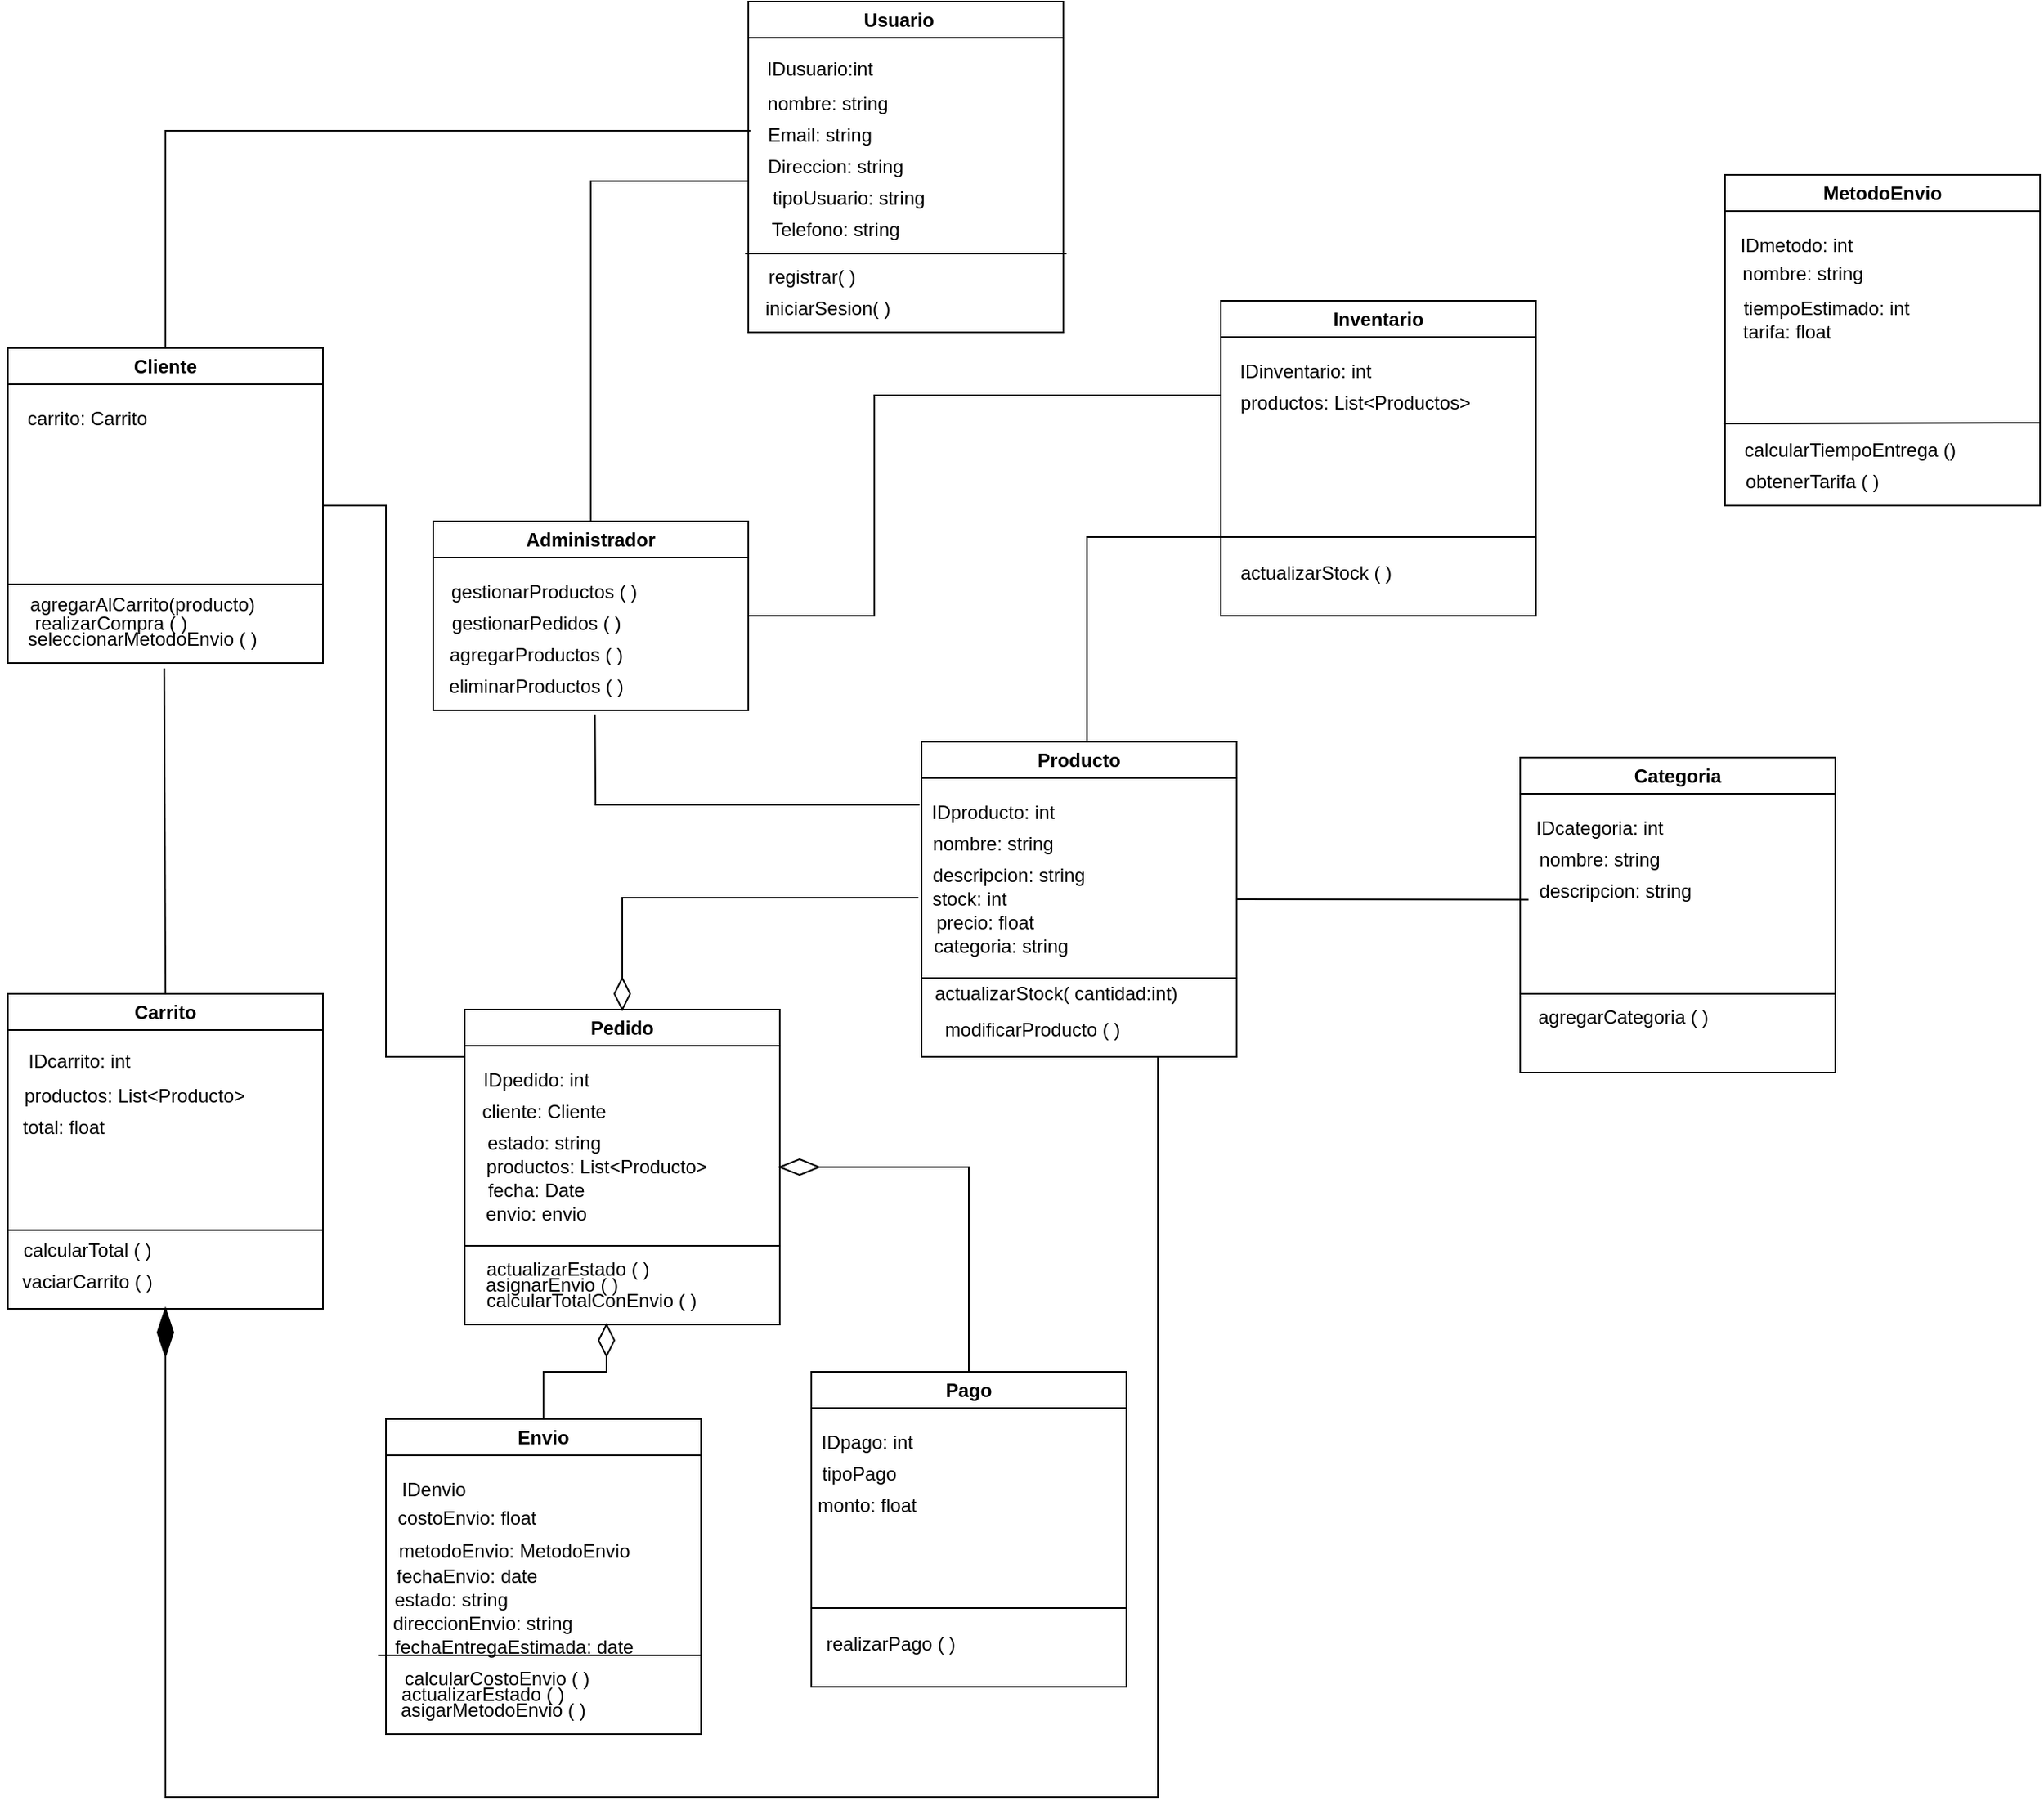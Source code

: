 <mxfile version="26.0.16">
  <diagram id="C5RBs43oDa-KdzZeNtuy" name="Page-1">
    <mxGraphModel grid="1" page="1" gridSize="10" guides="1" tooltips="1" connect="1" arrows="1" fold="1" pageScale="1" pageWidth="827" pageHeight="1169" math="0" shadow="0">
      <root>
        <mxCell id="WIyWlLk6GJQsqaUBKTNV-0" />
        <mxCell id="WIyWlLk6GJQsqaUBKTNV-1" parent="WIyWlLk6GJQsqaUBKTNV-0" />
        <mxCell id="Bxi2z0UVAOfpJxCtaYzi-1" value="Usuario&lt;span style=&quot;white-space: pre;&quot;&gt;&#x9;&lt;/span&gt;" style="swimlane;whiteSpace=wrap;html=1;" vertex="1" parent="WIyWlLk6GJQsqaUBKTNV-1">
          <mxGeometry x="500" y="30" width="200" height="210" as="geometry">
            <mxRectangle x="10" y="120" width="90" height="30" as="alternateBounds" />
          </mxGeometry>
        </mxCell>
        <mxCell id="Bxi2z0UVAOfpJxCtaYzi-3" value="IDusuario:int" style="text;html=1;align=center;verticalAlign=middle;resizable=0;points=[];autosize=1;strokeColor=none;fillColor=none;" vertex="1" parent="Bxi2z0UVAOfpJxCtaYzi-1">
          <mxGeometry y="28" width="90" height="30" as="geometry" />
        </mxCell>
        <mxCell id="Bxi2z0UVAOfpJxCtaYzi-4" value="nombre: string" style="text;html=1;align=center;verticalAlign=middle;resizable=0;points=[];autosize=1;strokeColor=none;fillColor=none;" vertex="1" parent="Bxi2z0UVAOfpJxCtaYzi-1">
          <mxGeometry y="50" width="100" height="30" as="geometry" />
        </mxCell>
        <mxCell id="Bxi2z0UVAOfpJxCtaYzi-5" value="Email: string" style="text;html=1;align=center;verticalAlign=middle;resizable=0;points=[];autosize=1;strokeColor=none;fillColor=none;" vertex="1" parent="Bxi2z0UVAOfpJxCtaYzi-1">
          <mxGeometry y="70" width="90" height="30" as="geometry" />
        </mxCell>
        <mxCell id="Bxi2z0UVAOfpJxCtaYzi-6" value="Direccion: string" style="text;html=1;align=center;verticalAlign=middle;resizable=0;points=[];autosize=1;strokeColor=none;fillColor=none;" vertex="1" parent="Bxi2z0UVAOfpJxCtaYzi-1">
          <mxGeometry y="90" width="110" height="30" as="geometry" />
        </mxCell>
        <mxCell id="Bxi2z0UVAOfpJxCtaYzi-8" value="&amp;nbsp; tipoUsuario: string" style="text;html=1;align=center;verticalAlign=middle;resizable=0;points=[];autosize=1;strokeColor=none;fillColor=none;" vertex="1" parent="Bxi2z0UVAOfpJxCtaYzi-1">
          <mxGeometry x="-5" y="110" width="130" height="30" as="geometry" />
        </mxCell>
        <mxCell id="Bxi2z0UVAOfpJxCtaYzi-7" value="Telefono: string" style="text;html=1;align=center;verticalAlign=middle;resizable=0;points=[];autosize=1;strokeColor=none;fillColor=none;" vertex="1" parent="Bxi2z0UVAOfpJxCtaYzi-1">
          <mxGeometry y="130" width="110" height="30" as="geometry" />
        </mxCell>
        <mxCell id="Bxi2z0UVAOfpJxCtaYzi-9" value="" style="endArrow=none;html=1;rounded=0;" edge="1" parent="Bxi2z0UVAOfpJxCtaYzi-1">
          <mxGeometry width="50" height="50" relative="1" as="geometry">
            <mxPoint x="-2" y="160" as="sourcePoint" />
            <mxPoint x="202" y="160" as="targetPoint" />
          </mxGeometry>
        </mxCell>
        <mxCell id="Bxi2z0UVAOfpJxCtaYzi-10" value="registrar( )" style="text;html=1;align=center;verticalAlign=middle;resizable=0;points=[];autosize=1;strokeColor=none;fillColor=none;" vertex="1" parent="Bxi2z0UVAOfpJxCtaYzi-1">
          <mxGeometry y="160" width="80" height="30" as="geometry" />
        </mxCell>
        <mxCell id="Bxi2z0UVAOfpJxCtaYzi-11" value="iniciarSesion( )" style="text;html=1;align=center;verticalAlign=middle;resizable=0;points=[];autosize=1;strokeColor=none;fillColor=none;" vertex="1" parent="Bxi2z0UVAOfpJxCtaYzi-1">
          <mxGeometry x="-5" y="180" width="110" height="30" as="geometry" />
        </mxCell>
        <mxCell id="Bxi2z0UVAOfpJxCtaYzi-12" value="Cliente" style="swimlane;whiteSpace=wrap;html=1;" vertex="1" parent="WIyWlLk6GJQsqaUBKTNV-1">
          <mxGeometry x="30" y="250" width="200" height="200" as="geometry">
            <mxRectangle x="30" y="350" width="80" height="30" as="alternateBounds" />
          </mxGeometry>
        </mxCell>
        <mxCell id="Bxi2z0UVAOfpJxCtaYzi-16" value="agregarAlCarrito(producto)" style="text;html=1;align=center;verticalAlign=middle;resizable=0;points=[];autosize=1;strokeColor=none;fillColor=none;" vertex="1" parent="Bxi2z0UVAOfpJxCtaYzi-12">
          <mxGeometry y="148" width="170" height="30" as="geometry" />
        </mxCell>
        <mxCell id="Bxi2z0UVAOfpJxCtaYzi-17" value="&amp;nbsp; &amp;nbsp;realizarCompra ( )" style="text;html=1;align=center;verticalAlign=middle;resizable=0;points=[];autosize=1;strokeColor=none;fillColor=none;" vertex="1" parent="Bxi2z0UVAOfpJxCtaYzi-12">
          <mxGeometry x="-5" y="160" width="130" height="30" as="geometry" />
        </mxCell>
        <mxCell id="Bxi2z0UVAOfpJxCtaYzi-13" value="carrito: Carrito" style="text;html=1;align=center;verticalAlign=middle;resizable=0;points=[];autosize=1;strokeColor=none;fillColor=none;" vertex="1" parent="Bxi2z0UVAOfpJxCtaYzi-12">
          <mxGeometry y="30" width="100" height="30" as="geometry" />
        </mxCell>
        <mxCell id="OsZ3Sn92fD882Q3oHOml-25" value="seleccionarMetodoEnvio ( )" style="text;html=1;align=center;verticalAlign=middle;resizable=0;points=[];autosize=1;strokeColor=none;fillColor=none;" vertex="1" parent="Bxi2z0UVAOfpJxCtaYzi-12">
          <mxGeometry y="170" width="170" height="30" as="geometry" />
        </mxCell>
        <mxCell id="Bxi2z0UVAOfpJxCtaYzi-15" value="" style="endArrow=none;html=1;rounded=0;entryX=1;entryY=0.75;entryDx=0;entryDy=0;exitX=0;exitY=0.75;exitDx=0;exitDy=0;" edge="1" parent="WIyWlLk6GJQsqaUBKTNV-1" source="Bxi2z0UVAOfpJxCtaYzi-12" target="Bxi2z0UVAOfpJxCtaYzi-12">
          <mxGeometry width="50" height="50" relative="1" as="geometry">
            <mxPoint x="390" y="430" as="sourcePoint" />
            <mxPoint x="440" y="380" as="targetPoint" />
          </mxGeometry>
        </mxCell>
        <mxCell id="Bxi2z0UVAOfpJxCtaYzi-18" value="Administrador" style="swimlane;whiteSpace=wrap;html=1;" vertex="1" parent="WIyWlLk6GJQsqaUBKTNV-1">
          <mxGeometry x="300" y="360" width="200" height="120" as="geometry">
            <mxRectangle x="900" y="465" width="120" height="30" as="alternateBounds" />
          </mxGeometry>
        </mxCell>
        <mxCell id="Bxi2z0UVAOfpJxCtaYzi-19" value="gestionarProductos ( )" style="text;html=1;align=center;verticalAlign=middle;resizable=0;points=[];autosize=1;strokeColor=none;fillColor=none;" vertex="1" parent="Bxi2z0UVAOfpJxCtaYzi-18">
          <mxGeometry x="-5" y="30" width="150" height="30" as="geometry" />
        </mxCell>
        <mxCell id="Bxi2z0UVAOfpJxCtaYzi-20" value="gestionarPedidos ( )" style="text;html=1;align=center;verticalAlign=middle;resizable=0;points=[];autosize=1;strokeColor=none;fillColor=none;" vertex="1" parent="Bxi2z0UVAOfpJxCtaYzi-18">
          <mxGeometry x="-5" y="50" width="140" height="30" as="geometry" />
        </mxCell>
        <mxCell id="Bxi2z0UVAOfpJxCtaYzi-71" value="agregarProductos ( )" style="text;html=1;align=center;verticalAlign=middle;resizable=0;points=[];autosize=1;strokeColor=none;fillColor=none;" vertex="1" parent="Bxi2z0UVAOfpJxCtaYzi-18">
          <mxGeometry x="-5" y="70" width="140" height="30" as="geometry" />
        </mxCell>
        <mxCell id="Bxi2z0UVAOfpJxCtaYzi-72" value="eliminarProductos ( )" style="text;html=1;align=center;verticalAlign=middle;resizable=0;points=[];autosize=1;strokeColor=none;fillColor=none;" vertex="1" parent="Bxi2z0UVAOfpJxCtaYzi-18">
          <mxGeometry x="-5" y="90" width="140" height="30" as="geometry" />
        </mxCell>
        <mxCell id="Bxi2z0UVAOfpJxCtaYzi-22" value="Producto" style="swimlane;whiteSpace=wrap;html=1;" vertex="1" parent="WIyWlLk6GJQsqaUBKTNV-1">
          <mxGeometry x="610" y="500" width="200" height="200" as="geometry">
            <mxRectangle x="270" y="350" width="90" height="30" as="alternateBounds" />
          </mxGeometry>
        </mxCell>
        <mxCell id="Bxi2z0UVAOfpJxCtaYzi-24" value="IDproducto: int" style="text;html=1;align=center;verticalAlign=middle;resizable=0;points=[];autosize=1;strokeColor=none;fillColor=none;" vertex="1" parent="Bxi2z0UVAOfpJxCtaYzi-22">
          <mxGeometry x="-5" y="30" width="100" height="30" as="geometry" />
        </mxCell>
        <mxCell id="Bxi2z0UVAOfpJxCtaYzi-25" value="nombre: string" style="text;html=1;align=center;verticalAlign=middle;resizable=0;points=[];autosize=1;strokeColor=none;fillColor=none;" vertex="1" parent="Bxi2z0UVAOfpJxCtaYzi-22">
          <mxGeometry x="-5" y="50" width="100" height="30" as="geometry" />
        </mxCell>
        <mxCell id="Bxi2z0UVAOfpJxCtaYzi-26" value="descripcion: string" style="text;html=1;align=center;verticalAlign=middle;resizable=0;points=[];autosize=1;strokeColor=none;fillColor=none;" vertex="1" parent="Bxi2z0UVAOfpJxCtaYzi-22">
          <mxGeometry x="-5" y="70" width="120" height="30" as="geometry" />
        </mxCell>
        <mxCell id="Bxi2z0UVAOfpJxCtaYzi-28" value="stock: int" style="text;html=1;align=center;verticalAlign=middle;resizable=0;points=[];autosize=1;strokeColor=none;fillColor=none;" vertex="1" parent="Bxi2z0UVAOfpJxCtaYzi-22">
          <mxGeometry x="-5" y="85" width="70" height="30" as="geometry" />
        </mxCell>
        <mxCell id="Bxi2z0UVAOfpJxCtaYzi-27" value="precio: float" style="text;html=1;align=center;verticalAlign=middle;resizable=0;points=[];autosize=1;strokeColor=none;fillColor=none;" vertex="1" parent="Bxi2z0UVAOfpJxCtaYzi-22">
          <mxGeometry x="-5" y="100" width="90" height="30" as="geometry" />
        </mxCell>
        <mxCell id="Bxi2z0UVAOfpJxCtaYzi-29" value="categoria: string" style="text;html=1;align=center;verticalAlign=middle;resizable=0;points=[];autosize=1;strokeColor=none;fillColor=none;" vertex="1" parent="Bxi2z0UVAOfpJxCtaYzi-22">
          <mxGeometry x="-5" y="115" width="110" height="30" as="geometry" />
        </mxCell>
        <mxCell id="Bxi2z0UVAOfpJxCtaYzi-32" value="actualizarStock( cantidad:int)" style="text;html=1;align=center;verticalAlign=middle;resizable=0;points=[];autosize=1;strokeColor=none;fillColor=none;" vertex="1" parent="Bxi2z0UVAOfpJxCtaYzi-22">
          <mxGeometry x="-5" y="145" width="180" height="30" as="geometry" />
        </mxCell>
        <mxCell id="Bxi2z0UVAOfpJxCtaYzi-33" value="modificarProducto ( )" style="text;html=1;align=center;verticalAlign=middle;resizable=0;points=[];autosize=1;strokeColor=none;fillColor=none;" vertex="1" parent="Bxi2z0UVAOfpJxCtaYzi-22">
          <mxGeometry y="168" width="140" height="30" as="geometry" />
        </mxCell>
        <mxCell id="Bxi2z0UVAOfpJxCtaYzi-31" value="" style="endArrow=none;html=1;rounded=0;entryX=1;entryY=0.75;entryDx=0;entryDy=0;exitX=0;exitY=0.75;exitDx=0;exitDy=0;" edge="1" parent="WIyWlLk6GJQsqaUBKTNV-1" source="Bxi2z0UVAOfpJxCtaYzi-22" target="Bxi2z0UVAOfpJxCtaYzi-22">
          <mxGeometry width="50" height="50" relative="1" as="geometry">
            <mxPoint x="390" y="430" as="sourcePoint" />
            <mxPoint x="440" y="380" as="targetPoint" />
          </mxGeometry>
        </mxCell>
        <mxCell id="Bxi2z0UVAOfpJxCtaYzi-34" value="Carrito" style="swimlane;whiteSpace=wrap;html=1;" vertex="1" parent="WIyWlLk6GJQsqaUBKTNV-1">
          <mxGeometry x="30" y="660" width="200" height="200" as="geometry">
            <mxRectangle x="627" y="410" width="80" height="30" as="alternateBounds" />
          </mxGeometry>
        </mxCell>
        <mxCell id="Bxi2z0UVAOfpJxCtaYzi-36" value="productos: List&amp;lt;Producto&amp;gt;" style="text;html=1;align=center;verticalAlign=middle;resizable=0;points=[];autosize=1;strokeColor=none;fillColor=none;" vertex="1" parent="Bxi2z0UVAOfpJxCtaYzi-34">
          <mxGeometry x="-5" y="50" width="170" height="30" as="geometry" />
        </mxCell>
        <mxCell id="Bxi2z0UVAOfpJxCtaYzi-37" value="total: float" style="text;html=1;align=center;verticalAlign=middle;resizable=0;points=[];autosize=1;strokeColor=none;fillColor=none;" vertex="1" parent="Bxi2z0UVAOfpJxCtaYzi-34">
          <mxGeometry x="-5" y="70" width="80" height="30" as="geometry" />
        </mxCell>
        <mxCell id="Bxi2z0UVAOfpJxCtaYzi-39" value="calcularTotal ( )" style="text;html=1;align=center;verticalAlign=middle;resizable=0;points=[];autosize=1;strokeColor=none;fillColor=none;" vertex="1" parent="Bxi2z0UVAOfpJxCtaYzi-34">
          <mxGeometry x="-5" y="148" width="110" height="30" as="geometry" />
        </mxCell>
        <mxCell id="Bxi2z0UVAOfpJxCtaYzi-40" value="vaciarCarrito ( )" style="text;html=1;align=center;verticalAlign=middle;resizable=0;points=[];autosize=1;strokeColor=none;fillColor=none;" vertex="1" parent="Bxi2z0UVAOfpJxCtaYzi-34">
          <mxGeometry x="-5" y="168" width="110" height="30" as="geometry" />
        </mxCell>
        <mxCell id="Bxi2z0UVAOfpJxCtaYzi-35" value="IDcarrito: int" style="text;html=1;align=center;verticalAlign=middle;resizable=0;points=[];autosize=1;strokeColor=none;fillColor=none;" vertex="1" parent="Bxi2z0UVAOfpJxCtaYzi-34">
          <mxGeometry y="28" width="90" height="30" as="geometry" />
        </mxCell>
        <mxCell id="Bxi2z0UVAOfpJxCtaYzi-38" value="" style="endArrow=none;html=1;rounded=0;entryX=1;entryY=0.75;entryDx=0;entryDy=0;exitX=0;exitY=0.75;exitDx=0;exitDy=0;" edge="1" parent="WIyWlLk6GJQsqaUBKTNV-1" source="Bxi2z0UVAOfpJxCtaYzi-34" target="Bxi2z0UVAOfpJxCtaYzi-34">
          <mxGeometry width="50" height="50" relative="1" as="geometry">
            <mxPoint x="540" y="490" as="sourcePoint" />
            <mxPoint x="590" y="440" as="targetPoint" />
          </mxGeometry>
        </mxCell>
        <mxCell id="Bxi2z0UVAOfpJxCtaYzi-41" value="Pedido" style="swimlane;whiteSpace=wrap;html=1;" vertex="1" parent="WIyWlLk6GJQsqaUBKTNV-1">
          <mxGeometry x="320" y="670" width="200" height="200" as="geometry">
            <mxRectangle x="520" y="130" width="80" height="30" as="alternateBounds" />
          </mxGeometry>
        </mxCell>
        <mxCell id="Bxi2z0UVAOfpJxCtaYzi-42" value="IDpedido: int" style="text;html=1;align=center;verticalAlign=middle;resizable=0;points=[];autosize=1;strokeColor=none;fillColor=none;" vertex="1" parent="Bxi2z0UVAOfpJxCtaYzi-41">
          <mxGeometry y="30" width="90" height="30" as="geometry" />
        </mxCell>
        <mxCell id="Bxi2z0UVAOfpJxCtaYzi-43" value="cliente: Cliente" style="text;html=1;align=center;verticalAlign=middle;resizable=0;points=[];autosize=1;strokeColor=none;fillColor=none;" vertex="1" parent="Bxi2z0UVAOfpJxCtaYzi-41">
          <mxGeometry y="50" width="100" height="30" as="geometry" />
        </mxCell>
        <mxCell id="Bxi2z0UVAOfpJxCtaYzi-48" value="&amp;nbsp; &amp;nbsp;estado: string" style="text;html=1;align=center;verticalAlign=middle;resizable=0;points=[];autosize=1;strokeColor=none;fillColor=none;" vertex="1" parent="Bxi2z0UVAOfpJxCtaYzi-41">
          <mxGeometry x="-10" y="70" width="110" height="30" as="geometry" />
        </mxCell>
        <mxCell id="Bxi2z0UVAOfpJxCtaYzi-44" value="&amp;nbsp; &amp;nbsp; &amp;nbsp;productos: List&amp;lt;Producto&amp;gt;" style="text;html=1;align=center;verticalAlign=middle;resizable=0;points=[];autosize=1;strokeColor=none;fillColor=none;" vertex="1" parent="Bxi2z0UVAOfpJxCtaYzi-41">
          <mxGeometry x="-15" y="85" width="180" height="30" as="geometry" />
        </mxCell>
        <mxCell id="Bxi2z0UVAOfpJxCtaYzi-47" value="&amp;nbsp; &amp;nbsp; &amp;nbsp; fecha: Date" style="text;html=1;align=center;verticalAlign=middle;resizable=0;points=[];autosize=1;strokeColor=none;fillColor=none;" vertex="1" parent="Bxi2z0UVAOfpJxCtaYzi-41">
          <mxGeometry x="-15" y="100" width="100" height="30" as="geometry" />
        </mxCell>
        <mxCell id="Bxi2z0UVAOfpJxCtaYzi-53" value="actualizarEstado ( )" style="text;html=1;align=center;verticalAlign=middle;resizable=0;points=[];autosize=1;strokeColor=none;fillColor=none;" vertex="1" parent="Bxi2z0UVAOfpJxCtaYzi-41">
          <mxGeometry y="150" width="130" height="30" as="geometry" />
        </mxCell>
        <mxCell id="OsZ3Sn92fD882Q3oHOml-23" value="asignarEnvio ( )" style="text;html=1;align=center;verticalAlign=middle;resizable=0;points=[];autosize=1;strokeColor=none;fillColor=none;" vertex="1" parent="Bxi2z0UVAOfpJxCtaYzi-41">
          <mxGeometry y="160" width="110" height="30" as="geometry" />
        </mxCell>
        <mxCell id="OsZ3Sn92fD882Q3oHOml-24" value="calcularTotalConEnvio ( )" style="text;html=1;align=center;verticalAlign=middle;resizable=0;points=[];autosize=1;strokeColor=none;fillColor=none;" vertex="1" parent="Bxi2z0UVAOfpJxCtaYzi-41">
          <mxGeometry y="170" width="160" height="30" as="geometry" />
        </mxCell>
        <mxCell id="OsZ3Sn92fD882Q3oHOml-22" value="envio: envio" style="text;html=1;align=center;verticalAlign=middle;resizable=0;points=[];autosize=1;strokeColor=none;fillColor=none;" vertex="1" parent="Bxi2z0UVAOfpJxCtaYzi-41">
          <mxGeometry y="115" width="90" height="30" as="geometry" />
        </mxCell>
        <mxCell id="Bxi2z0UVAOfpJxCtaYzi-52" value="" style="endArrow=none;html=1;rounded=0;entryX=1;entryY=0.75;entryDx=0;entryDy=0;exitX=0;exitY=0.75;exitDx=0;exitDy=0;" edge="1" parent="WIyWlLk6GJQsqaUBKTNV-1" source="Bxi2z0UVAOfpJxCtaYzi-41" target="Bxi2z0UVAOfpJxCtaYzi-41">
          <mxGeometry width="50" height="50" relative="1" as="geometry">
            <mxPoint x="545" y="310" as="sourcePoint" />
            <mxPoint x="595" y="260" as="targetPoint" />
          </mxGeometry>
        </mxCell>
        <mxCell id="Bxi2z0UVAOfpJxCtaYzi-54" value="Pago" style="swimlane;whiteSpace=wrap;html=1;" vertex="1" parent="WIyWlLk6GJQsqaUBKTNV-1">
          <mxGeometry x="540" y="900" width="200" height="200" as="geometry">
            <mxRectangle x="170" y="620" width="70" height="30" as="alternateBounds" />
          </mxGeometry>
        </mxCell>
        <mxCell id="Bxi2z0UVAOfpJxCtaYzi-55" value="IDpago: int" style="text;html=1;align=center;verticalAlign=middle;resizable=0;points=[];autosize=1;strokeColor=none;fillColor=none;" vertex="1" parent="Bxi2z0UVAOfpJxCtaYzi-54">
          <mxGeometry x="-5" y="30" width="80" height="30" as="geometry" />
        </mxCell>
        <mxCell id="Bxi2z0UVAOfpJxCtaYzi-56" value="tipoPago" style="text;html=1;align=center;verticalAlign=middle;resizable=0;points=[];autosize=1;strokeColor=none;fillColor=none;" vertex="1" parent="Bxi2z0UVAOfpJxCtaYzi-54">
          <mxGeometry x="-5" y="50" width="70" height="30" as="geometry" />
        </mxCell>
        <mxCell id="Bxi2z0UVAOfpJxCtaYzi-57" value="monto: float" style="text;html=1;align=center;verticalAlign=middle;resizable=0;points=[];autosize=1;strokeColor=none;fillColor=none;" vertex="1" parent="Bxi2z0UVAOfpJxCtaYzi-54">
          <mxGeometry x="-10" y="70" width="90" height="30" as="geometry" />
        </mxCell>
        <mxCell id="Bxi2z0UVAOfpJxCtaYzi-58" value="realizarPago ( )" style="text;html=1;align=center;verticalAlign=middle;resizable=0;points=[];autosize=1;strokeColor=none;fillColor=none;" vertex="1" parent="Bxi2z0UVAOfpJxCtaYzi-54">
          <mxGeometry x="-5" y="158" width="110" height="30" as="geometry" />
        </mxCell>
        <mxCell id="Bxi2z0UVAOfpJxCtaYzi-59" value="" style="endArrow=none;html=1;rounded=0;entryX=1;entryY=0.75;entryDx=0;entryDy=0;exitX=0;exitY=0.75;exitDx=0;exitDy=0;" edge="1" parent="WIyWlLk6GJQsqaUBKTNV-1" source="Bxi2z0UVAOfpJxCtaYzi-54" target="Bxi2z0UVAOfpJxCtaYzi-54">
          <mxGeometry width="50" height="50" relative="1" as="geometry">
            <mxPoint x="195" y="770" as="sourcePoint" />
            <mxPoint x="245" y="720" as="targetPoint" />
          </mxGeometry>
        </mxCell>
        <mxCell id="Bxi2z0UVAOfpJxCtaYzi-60" value="Categoria" style="swimlane;whiteSpace=wrap;html=1;" vertex="1" parent="WIyWlLk6GJQsqaUBKTNV-1">
          <mxGeometry x="990" y="510" width="200" height="200" as="geometry">
            <mxRectangle x="430" y="640" width="90" height="30" as="alternateBounds" />
          </mxGeometry>
        </mxCell>
        <mxCell id="Bxi2z0UVAOfpJxCtaYzi-64" value="agregarCategoria ( )" style="text;html=1;align=center;verticalAlign=middle;resizable=0;points=[];autosize=1;strokeColor=none;fillColor=none;" vertex="1" parent="Bxi2z0UVAOfpJxCtaYzi-60">
          <mxGeometry y="150" width="130" height="30" as="geometry" />
        </mxCell>
        <mxCell id="Bxi2z0UVAOfpJxCtaYzi-61" value="IDcategoria: int" style="text;html=1;align=center;verticalAlign=middle;resizable=0;points=[];autosize=1;strokeColor=none;fillColor=none;" vertex="1" parent="Bxi2z0UVAOfpJxCtaYzi-60">
          <mxGeometry x="-5" y="30" width="110" height="30" as="geometry" />
        </mxCell>
        <mxCell id="Bxi2z0UVAOfpJxCtaYzi-62" value="nombre: string" style="text;html=1;align=center;verticalAlign=middle;resizable=0;points=[];autosize=1;strokeColor=none;fillColor=none;" vertex="1" parent="Bxi2z0UVAOfpJxCtaYzi-60">
          <mxGeometry y="50" width="100" height="30" as="geometry" />
        </mxCell>
        <mxCell id="Bxi2z0UVAOfpJxCtaYzi-63" value="descripcion: string" style="text;html=1;align=center;verticalAlign=middle;resizable=0;points=[];autosize=1;strokeColor=none;fillColor=none;" vertex="1" parent="Bxi2z0UVAOfpJxCtaYzi-60">
          <mxGeometry y="70" width="120" height="30" as="geometry" />
        </mxCell>
        <mxCell id="Bxi2z0UVAOfpJxCtaYzi-65" value="" style="endArrow=none;html=1;rounded=0;entryX=1;entryY=0.75;entryDx=0;entryDy=0;exitX=0;exitY=0.75;exitDx=0;exitDy=0;" edge="1" parent="WIyWlLk6GJQsqaUBKTNV-1" source="Bxi2z0UVAOfpJxCtaYzi-60" target="Bxi2z0UVAOfpJxCtaYzi-60">
          <mxGeometry width="50" height="50" relative="1" as="geometry">
            <mxPoint x="450" y="820" as="sourcePoint" />
            <mxPoint x="535" y="780" as="targetPoint" />
          </mxGeometry>
        </mxCell>
        <mxCell id="Bxi2z0UVAOfpJxCtaYzi-66" value="Inventario" style="swimlane;whiteSpace=wrap;html=1;" vertex="1" parent="WIyWlLk6GJQsqaUBKTNV-1">
          <mxGeometry x="800" y="220" width="200" height="200" as="geometry">
            <mxRectangle x="80" y="890" width="90" height="30" as="alternateBounds" />
          </mxGeometry>
        </mxCell>
        <mxCell id="Bxi2z0UVAOfpJxCtaYzi-67" value="&amp;nbsp; &amp;nbsp; &amp;nbsp;IDinventario: int" style="text;html=1;align=center;verticalAlign=middle;resizable=0;points=[];autosize=1;strokeColor=none;fillColor=none;" vertex="1" parent="Bxi2z0UVAOfpJxCtaYzi-66">
          <mxGeometry x="-15" y="30" width="120" height="30" as="geometry" />
        </mxCell>
        <mxCell id="Bxi2z0UVAOfpJxCtaYzi-68" value="productos: List&amp;lt;Productos&amp;gt;" style="text;html=1;align=center;verticalAlign=middle;resizable=0;points=[];autosize=1;strokeColor=none;fillColor=none;" vertex="1" parent="Bxi2z0UVAOfpJxCtaYzi-66">
          <mxGeometry y="50" width="170" height="30" as="geometry" />
        </mxCell>
        <mxCell id="Bxi2z0UVAOfpJxCtaYzi-69" value="actualizarStock ( )" style="text;html=1;align=center;verticalAlign=middle;resizable=0;points=[];autosize=1;strokeColor=none;fillColor=none;" vertex="1" parent="Bxi2z0UVAOfpJxCtaYzi-66">
          <mxGeometry y="158" width="120" height="30" as="geometry" />
        </mxCell>
        <mxCell id="Bxi2z0UVAOfpJxCtaYzi-70" value="" style="endArrow=none;html=1;rounded=0;entryX=1;entryY=0.75;entryDx=0;entryDy=0;exitX=0;exitY=0.75;exitDx=0;exitDy=0;" edge="1" parent="WIyWlLk6GJQsqaUBKTNV-1" source="Bxi2z0UVAOfpJxCtaYzi-66" target="Bxi2z0UVAOfpJxCtaYzi-66">
          <mxGeometry width="50" height="50" relative="1" as="geometry">
            <mxPoint x="120" y="1040" as="sourcePoint" />
            <mxPoint x="170" y="990" as="targetPoint" />
          </mxGeometry>
        </mxCell>
        <mxCell id="Bxi2z0UVAOfpJxCtaYzi-77" value="" style="endArrow=none;html=1;rounded=0;exitX=0.5;exitY=0;exitDx=0;exitDy=0;entryX=0.584;entryY=1.111;entryDx=0;entryDy=0;entryPerimeter=0;" edge="1" parent="WIyWlLk6GJQsqaUBKTNV-1" source="Bxi2z0UVAOfpJxCtaYzi-34" target="OsZ3Sn92fD882Q3oHOml-25">
          <mxGeometry width="50" height="50" relative="1" as="geometry">
            <mxPoint x="130" y="650" as="sourcePoint" />
            <mxPoint x="130" y="550" as="targetPoint" />
          </mxGeometry>
        </mxCell>
        <mxCell id="Bxi2z0UVAOfpJxCtaYzi-79" value="" style="endArrow=none;html=1;rounded=0;exitX=0.5;exitY=0;exitDx=0;exitDy=0;entryX=0.043;entryY=0.467;entryDx=0;entryDy=0;entryPerimeter=0;" edge="1" parent="WIyWlLk6GJQsqaUBKTNV-1" source="MKCwjlpxpD_yBNqsu12c-14" target="Bxi2z0UVAOfpJxCtaYzi-28">
          <mxGeometry width="50" height="50" relative="1" as="geometry">
            <mxPoint x="420" y="640" as="sourcePoint" />
            <mxPoint x="440" y="540" as="targetPoint" />
            <Array as="points">
              <mxPoint x="420" y="599" />
            </Array>
          </mxGeometry>
        </mxCell>
        <mxCell id="Bxi2z0UVAOfpJxCtaYzi-80" value="" style="endArrow=none;html=1;rounded=0;exitX=1;exitY=0.5;exitDx=0;exitDy=0;entryX=0.125;entryY=1;entryDx=0;entryDy=0;entryPerimeter=0;" edge="1" parent="WIyWlLk6GJQsqaUBKTNV-1" source="Bxi2z0UVAOfpJxCtaYzi-18" target="Bxi2z0UVAOfpJxCtaYzi-67">
          <mxGeometry width="50" height="50" relative="1" as="geometry">
            <mxPoint x="390" y="490" as="sourcePoint" />
            <mxPoint x="740" y="283" as="targetPoint" />
            <Array as="points">
              <mxPoint x="580" y="420" />
              <mxPoint x="580" y="280" />
            </Array>
          </mxGeometry>
        </mxCell>
        <mxCell id="Bxi2z0UVAOfpJxCtaYzi-81" value="" style="endArrow=none;html=1;rounded=0;exitX=0.037;exitY=0.333;exitDx=0;exitDy=0;exitPerimeter=0;entryX=0.769;entryY=1.089;entryDx=0;entryDy=0;entryPerimeter=0;" edge="1" parent="WIyWlLk6GJQsqaUBKTNV-1" source="Bxi2z0UVAOfpJxCtaYzi-24" target="Bxi2z0UVAOfpJxCtaYzi-72">
          <mxGeometry width="50" height="50" relative="1" as="geometry">
            <mxPoint x="390" y="490" as="sourcePoint" />
            <mxPoint x="410" y="540" as="targetPoint" />
            <Array as="points">
              <mxPoint x="403" y="540" />
            </Array>
          </mxGeometry>
        </mxCell>
        <mxCell id="Bxi2z0UVAOfpJxCtaYzi-83" value="" style="endArrow=none;html=1;rounded=0;entryX=0.044;entryY=0.676;entryDx=0;entryDy=0;exitX=1;exitY=0.5;exitDx=0;exitDy=0;entryPerimeter=0;" edge="1" parent="WIyWlLk6GJQsqaUBKTNV-1" source="Bxi2z0UVAOfpJxCtaYzi-22" target="Bxi2z0UVAOfpJxCtaYzi-63">
          <mxGeometry width="50" height="50" relative="1" as="geometry">
            <mxPoint x="390" y="590" as="sourcePoint" />
            <mxPoint x="440" y="540" as="targetPoint" />
          </mxGeometry>
        </mxCell>
        <mxCell id="Bxi2z0UVAOfpJxCtaYzi-84" value="" style="endArrow=none;html=1;rounded=0;entryX=0;entryY=0.75;entryDx=0;entryDy=0;" edge="1" parent="WIyWlLk6GJQsqaUBKTNV-1" target="Bxi2z0UVAOfpJxCtaYzi-66">
          <mxGeometry width="50" height="50" relative="1" as="geometry">
            <mxPoint x="715" y="500" as="sourcePoint" />
            <mxPoint x="765" y="450" as="targetPoint" />
            <Array as="points">
              <mxPoint x="715" y="370" />
            </Array>
          </mxGeometry>
        </mxCell>
        <mxCell id="Bxi2z0UVAOfpJxCtaYzi-85" value="" style="endArrow=none;html=1;rounded=0;exitX=0.5;exitY=1;exitDx=0;exitDy=0;" edge="1" parent="WIyWlLk6GJQsqaUBKTNV-1" source="MKCwjlpxpD_yBNqsu12c-12" target="Bxi2z0UVAOfpJxCtaYzi-54">
          <mxGeometry width="50" height="50" relative="1" as="geometry">
            <mxPoint x="390" y="890" as="sourcePoint" />
            <mxPoint x="440" y="840" as="targetPoint" />
            <Array as="points">
              <mxPoint x="640" y="770" />
            </Array>
          </mxGeometry>
        </mxCell>
        <mxCell id="OsZ3Sn92fD882Q3oHOml-0" value="Envio" style="swimlane;whiteSpace=wrap;html=1;" vertex="1" parent="WIyWlLk6GJQsqaUBKTNV-1">
          <mxGeometry x="270" y="930" width="200" height="200" as="geometry" />
        </mxCell>
        <mxCell id="OsZ3Sn92fD882Q3oHOml-7" value="estado: string" style="text;html=1;align=center;verticalAlign=middle;resizable=0;points=[];autosize=1;strokeColor=none;fillColor=none;" vertex="1" parent="OsZ3Sn92fD882Q3oHOml-0">
          <mxGeometry x="-9" y="100" width="100" height="30" as="geometry" />
        </mxCell>
        <mxCell id="OsZ3Sn92fD882Q3oHOml-5" value="fechaEnvio: date" style="text;html=1;align=center;verticalAlign=middle;resizable=0;points=[];autosize=1;strokeColor=none;fillColor=none;" vertex="1" parent="OsZ3Sn92fD882Q3oHOml-0">
          <mxGeometry x="-4" y="85" width="110" height="30" as="geometry" />
        </mxCell>
        <mxCell id="OsZ3Sn92fD882Q3oHOml-10" value="calcularCostoEnvio ( )" style="text;html=1;align=center;verticalAlign=middle;resizable=0;points=[];autosize=1;strokeColor=none;fillColor=none;" vertex="1" parent="OsZ3Sn92fD882Q3oHOml-0">
          <mxGeometry y="150" width="140" height="30" as="geometry" />
        </mxCell>
        <mxCell id="OsZ3Sn92fD882Q3oHOml-11" value="actualizarEstado ( )" style="text;html=1;align=center;verticalAlign=middle;resizable=0;points=[];autosize=1;strokeColor=none;fillColor=none;" vertex="1" parent="OsZ3Sn92fD882Q3oHOml-0">
          <mxGeometry x="-4" y="160" width="130" height="30" as="geometry" />
        </mxCell>
        <mxCell id="OsZ3Sn92fD882Q3oHOml-12" value="&amp;nbsp;asigarMetodoEnvio ( )" style="text;html=1;align=center;verticalAlign=middle;resizable=0;points=[];autosize=1;strokeColor=none;fillColor=none;" vertex="1" parent="OsZ3Sn92fD882Q3oHOml-0">
          <mxGeometry x="-4" y="170" width="140" height="30" as="geometry" />
        </mxCell>
        <mxCell id="OsZ3Sn92fD882Q3oHOml-2" value="direccionEnvio: string" style="text;html=1;align=center;verticalAlign=middle;resizable=0;points=[];autosize=1;strokeColor=none;fillColor=none;" vertex="1" parent="OsZ3Sn92fD882Q3oHOml-0">
          <mxGeometry x="-9" y="115" width="140" height="30" as="geometry" />
        </mxCell>
        <mxCell id="OsZ3Sn92fD882Q3oHOml-6" value="fechaEntregaEstimada: date" style="text;html=1;align=center;verticalAlign=middle;resizable=0;points=[];autosize=1;strokeColor=none;fillColor=none;" vertex="1" parent="OsZ3Sn92fD882Q3oHOml-0">
          <mxGeometry x="-4" y="130" width="170" height="30" as="geometry" />
        </mxCell>
        <mxCell id="OsZ3Sn92fD882Q3oHOml-9" value="" style="endArrow=none;html=1;rounded=0;exitX=-0.006;exitY=0.667;exitDx=0;exitDy=0;exitPerimeter=0;entryX=1;entryY=0.75;entryDx=0;entryDy=0;" edge="1" parent="OsZ3Sn92fD882Q3oHOml-0" source="OsZ3Sn92fD882Q3oHOml-6" target="OsZ3Sn92fD882Q3oHOml-0">
          <mxGeometry width="50" height="50" relative="1" as="geometry">
            <mxPoint x="116" y="80" as="sourcePoint" />
            <mxPoint x="166" y="30" as="targetPoint" />
          </mxGeometry>
        </mxCell>
        <mxCell id="OsZ3Sn92fD882Q3oHOml-1" value="IDenvio" style="text;html=1;align=center;verticalAlign=middle;resizable=0;points=[];autosize=1;strokeColor=none;fillColor=none;" vertex="1" parent="OsZ3Sn92fD882Q3oHOml-0">
          <mxGeometry y="30" width="60" height="30" as="geometry" />
        </mxCell>
        <mxCell id="OsZ3Sn92fD882Q3oHOml-3" value="costoEnvio: float" style="text;html=1;align=center;verticalAlign=middle;resizable=0;points=[];autosize=1;strokeColor=none;fillColor=none;" vertex="1" parent="OsZ3Sn92fD882Q3oHOml-0">
          <mxGeometry x="-4" y="48" width="110" height="30" as="geometry" />
        </mxCell>
        <mxCell id="OsZ3Sn92fD882Q3oHOml-4" value="metodoEnvio: MetodoEnvio" style="text;html=1;align=center;verticalAlign=middle;resizable=0;points=[];autosize=1;strokeColor=none;fillColor=none;" vertex="1" parent="OsZ3Sn92fD882Q3oHOml-0">
          <mxGeometry x="-4" y="69" width="170" height="30" as="geometry" />
        </mxCell>
        <mxCell id="OsZ3Sn92fD882Q3oHOml-14" value="MetodoEnvio" style="swimlane;whiteSpace=wrap;html=1;" vertex="1" parent="WIyWlLk6GJQsqaUBKTNV-1">
          <mxGeometry x="1120" y="140" width="200" height="210" as="geometry" />
        </mxCell>
        <mxCell id="OsZ3Sn92fD882Q3oHOml-15" value="IDmetodo: int" style="text;html=1;align=center;verticalAlign=middle;resizable=0;points=[];autosize=1;strokeColor=none;fillColor=none;" vertex="1" parent="OsZ3Sn92fD882Q3oHOml-14">
          <mxGeometry y="30" width="90" height="30" as="geometry" />
        </mxCell>
        <mxCell id="OsZ3Sn92fD882Q3oHOml-16" value="nombre: string" style="text;html=1;align=center;verticalAlign=middle;resizable=0;points=[];autosize=1;strokeColor=none;fillColor=none;" vertex="1" parent="OsZ3Sn92fD882Q3oHOml-14">
          <mxGeometry x="-1" y="48" width="100" height="30" as="geometry" />
        </mxCell>
        <mxCell id="OsZ3Sn92fD882Q3oHOml-17" value="tiempoEstimado: int" style="text;html=1;align=center;verticalAlign=middle;resizable=0;points=[];autosize=1;strokeColor=none;fillColor=none;" vertex="1" parent="OsZ3Sn92fD882Q3oHOml-14">
          <mxGeometry x="-1" y="70" width="130" height="30" as="geometry" />
        </mxCell>
        <mxCell id="OsZ3Sn92fD882Q3oHOml-18" value="tarifa: float" style="text;html=1;align=center;verticalAlign=middle;resizable=0;points=[];autosize=1;strokeColor=none;fillColor=none;" vertex="1" parent="OsZ3Sn92fD882Q3oHOml-14">
          <mxGeometry x="-1" y="85" width="80" height="30" as="geometry" />
        </mxCell>
        <mxCell id="OsZ3Sn92fD882Q3oHOml-19" value="calcularTiempoEntrega ()" style="text;html=1;align=center;verticalAlign=middle;resizable=0;points=[];autosize=1;strokeColor=none;fillColor=none;" vertex="1" parent="OsZ3Sn92fD882Q3oHOml-14">
          <mxGeometry x="-1" y="160" width="160" height="30" as="geometry" />
        </mxCell>
        <mxCell id="OsZ3Sn92fD882Q3oHOml-20" value="obtenerTarifa ( )" style="text;html=1;align=center;verticalAlign=middle;resizable=0;points=[];autosize=1;strokeColor=none;fillColor=none;" vertex="1" parent="OsZ3Sn92fD882Q3oHOml-14">
          <mxGeometry y="180" width="110" height="30" as="geometry" />
        </mxCell>
        <mxCell id="OsZ3Sn92fD882Q3oHOml-21" value="" style="endArrow=none;html=1;rounded=0;entryX=1;entryY=0.75;entryDx=0;entryDy=0;exitX=0;exitY=-0.067;exitDx=0;exitDy=0;exitPerimeter=0;" edge="1" parent="OsZ3Sn92fD882Q3oHOml-14" source="OsZ3Sn92fD882Q3oHOml-19" target="OsZ3Sn92fD882Q3oHOml-14">
          <mxGeometry width="50" height="50" relative="1" as="geometry">
            <mxPoint x="80" y="120" as="sourcePoint" />
            <mxPoint x="130" y="70" as="targetPoint" />
          </mxGeometry>
        </mxCell>
        <mxCell id="OsZ3Sn92fD882Q3oHOml-26" value="" style="endArrow=none;html=1;rounded=0;exitX=0.5;exitY=0;exitDx=0;exitDy=0;" edge="1" parent="WIyWlLk6GJQsqaUBKTNV-1" source="MKCwjlpxpD_yBNqsu12c-9">
          <mxGeometry width="50" height="50" relative="1" as="geometry">
            <mxPoint x="430" y="950" as="sourcePoint" />
            <mxPoint x="410" y="870" as="targetPoint" />
            <Array as="points" />
          </mxGeometry>
        </mxCell>
        <mxCell id="MKCwjlpxpD_yBNqsu12c-0" value="" style="endArrow=none;html=1;rounded=0;exitX=0.5;exitY=0;exitDx=0;exitDy=0;entryX=0.015;entryY=0.4;entryDx=0;entryDy=0;entryPerimeter=0;" edge="1" parent="WIyWlLk6GJQsqaUBKTNV-1" source="Bxi2z0UVAOfpJxCtaYzi-12" target="Bxi2z0UVAOfpJxCtaYzi-5">
          <mxGeometry width="50" height="50" relative="1" as="geometry">
            <mxPoint x="700" y="390" as="sourcePoint" />
            <mxPoint x="450" y="170" as="targetPoint" />
            <Array as="points">
              <mxPoint x="130" y="112" />
            </Array>
          </mxGeometry>
        </mxCell>
        <mxCell id="MKCwjlpxpD_yBNqsu12c-1" value="" style="endArrow=none;html=1;rounded=0;entryX=0.5;entryY=0;entryDx=0;entryDy=0;" edge="1" parent="WIyWlLk6GJQsqaUBKTNV-1" target="Bxi2z0UVAOfpJxCtaYzi-18">
          <mxGeometry width="50" height="50" relative="1" as="geometry">
            <mxPoint x="500" y="144" as="sourcePoint" />
            <mxPoint x="403" y="359" as="targetPoint" />
            <Array as="points">
              <mxPoint x="400" y="144" />
            </Array>
          </mxGeometry>
        </mxCell>
        <mxCell id="MKCwjlpxpD_yBNqsu12c-2" value="" style="endArrow=none;html=1;rounded=0;entryX=1;entryY=0.5;entryDx=0;entryDy=0;" edge="1" parent="WIyWlLk6GJQsqaUBKTNV-1" target="Bxi2z0UVAOfpJxCtaYzi-12">
          <mxGeometry width="50" height="50" relative="1" as="geometry">
            <mxPoint x="320" y="700" as="sourcePoint" />
            <mxPoint x="750" y="610" as="targetPoint" />
            <Array as="points">
              <mxPoint x="270" y="700" />
              <mxPoint x="270" y="350" />
            </Array>
          </mxGeometry>
        </mxCell>
        <mxCell id="MKCwjlpxpD_yBNqsu12c-3" value="" style="rhombus;whiteSpace=wrap;html=1;fillColor=#000000;strokeColor=#000000;" vertex="1" parent="WIyWlLk6GJQsqaUBKTNV-1">
          <mxGeometry x="125" y="860" width="10" height="30" as="geometry" />
        </mxCell>
        <mxCell id="MKCwjlpxpD_yBNqsu12c-6" value="" style="endArrow=none;html=1;rounded=0;exitX=0.75;exitY=1;exitDx=0;exitDy=0;entryX=0.5;entryY=0.733;entryDx=0;entryDy=0;entryPerimeter=0;" edge="1" parent="WIyWlLk6GJQsqaUBKTNV-1" source="Bxi2z0UVAOfpJxCtaYzi-22" target="MKCwjlpxpD_yBNqsu12c-3">
          <mxGeometry width="50" height="50" relative="1" as="geometry">
            <mxPoint x="820" y="1170" as="sourcePoint" />
            <mxPoint x="130" y="890" as="targetPoint" />
            <Array as="points">
              <mxPoint x="760" y="1170" />
              <mxPoint x="130" y="1170" />
            </Array>
          </mxGeometry>
        </mxCell>
        <mxCell id="MKCwjlpxpD_yBNqsu12c-10" value="" style="endArrow=none;html=1;rounded=0;exitX=0.5;exitY=0;exitDx=0;exitDy=0;" edge="1" parent="WIyWlLk6GJQsqaUBKTNV-1" source="OsZ3Sn92fD882Q3oHOml-0" target="MKCwjlpxpD_yBNqsu12c-9">
          <mxGeometry width="50" height="50" relative="1" as="geometry">
            <mxPoint x="370" y="930" as="sourcePoint" />
            <mxPoint x="410" y="870" as="targetPoint" />
            <Array as="points">
              <mxPoint x="370" y="900" />
              <mxPoint x="410" y="900" />
            </Array>
          </mxGeometry>
        </mxCell>
        <mxCell id="MKCwjlpxpD_yBNqsu12c-9" value="" style="rhombus;whiteSpace=wrap;html=1;" vertex="1" parent="WIyWlLk6GJQsqaUBKTNV-1">
          <mxGeometry x="405" y="870" width="10" height="20" as="geometry" />
        </mxCell>
        <mxCell id="MKCwjlpxpD_yBNqsu12c-13" value="" style="endArrow=none;html=1;rounded=0;exitX=1;exitY=0.5;exitDx=0;exitDy=0;" edge="1" parent="WIyWlLk6GJQsqaUBKTNV-1" source="Bxi2z0UVAOfpJxCtaYzi-41" target="MKCwjlpxpD_yBNqsu12c-12">
          <mxGeometry width="50" height="50" relative="1" as="geometry">
            <mxPoint x="520" y="770" as="sourcePoint" />
            <mxPoint x="640" y="900" as="targetPoint" />
            <Array as="points" />
          </mxGeometry>
        </mxCell>
        <mxCell id="MKCwjlpxpD_yBNqsu12c-12" value="" style="rhombus;whiteSpace=wrap;html=1;rotation=-90;" vertex="1" parent="WIyWlLk6GJQsqaUBKTNV-1">
          <mxGeometry x="527.5" y="757.5" width="10" height="25" as="geometry" />
        </mxCell>
        <mxCell id="MKCwjlpxpD_yBNqsu12c-14" value="" style="rhombus;whiteSpace=wrap;html=1;" vertex="1" parent="WIyWlLk6GJQsqaUBKTNV-1">
          <mxGeometry x="415" y="650" width="10" height="20" as="geometry" />
        </mxCell>
      </root>
    </mxGraphModel>
  </diagram>
</mxfile>
